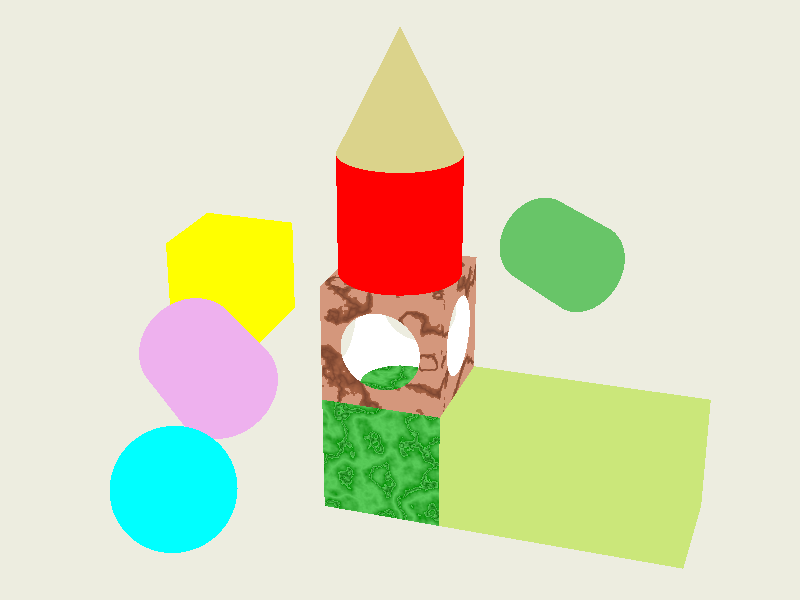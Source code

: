 #include "colors.inc" 
#include "shapes.inc"
#include "woods.inc"
#include "metals.inc"
#include "stones.inc"
#include "textures.inc"
 
camera{
  location <-10,10,-20>  
  look_at<0,0.5,0>
  angle 30
} 
 
light_source{<-3,20,-20> color 2*White}

object{ 
  Plane_XZ
    pigment{ color Wheat}     
    translate<0,-3,0>
}
 
object{ 
  cylinder{<0,0,0>,<0,0,-2>,1}
    texture{pigment{Red}}
    rotate 90*x
    translate<0,1,0>

}

object{ 
  Cone_Y
    translate <0,4,0>
 
    texture{Brass_Texture}
}                                  


difference{
  object{
    Cube
      pigment{MediumBlue}
      rotate 45*y      
      texture{pigment{Cherry_Wood}}
  }

  object{
    Sphere
      pigment{color White}            
      scale 1.2 
  }
}

object{
  Sphere
    pigment{color Cyan}
    translate<-4,-2,0>   
}
 
object{
  Cube
    texture{pigment{Jade}}
    rotate 45*y 
    translate<0,-2,0>
}

object{
  box{<1,-4,-1>,<5,-1,1>}
    pigment{YellowGreen}
    rotate 45*y
} 
 
object{
  Cube
    pigment{color Yellow}
    rotate 45*y 
    translate<0,-2,8>
}    

object{
  Disk_X
    pigment{Orchid}
    translate<-4,-2,-2>
    rotate 90*y 
}  

object{
  Disk_Z
    pigment{color ForestGreen}
    translate<7,-2,6>
}
